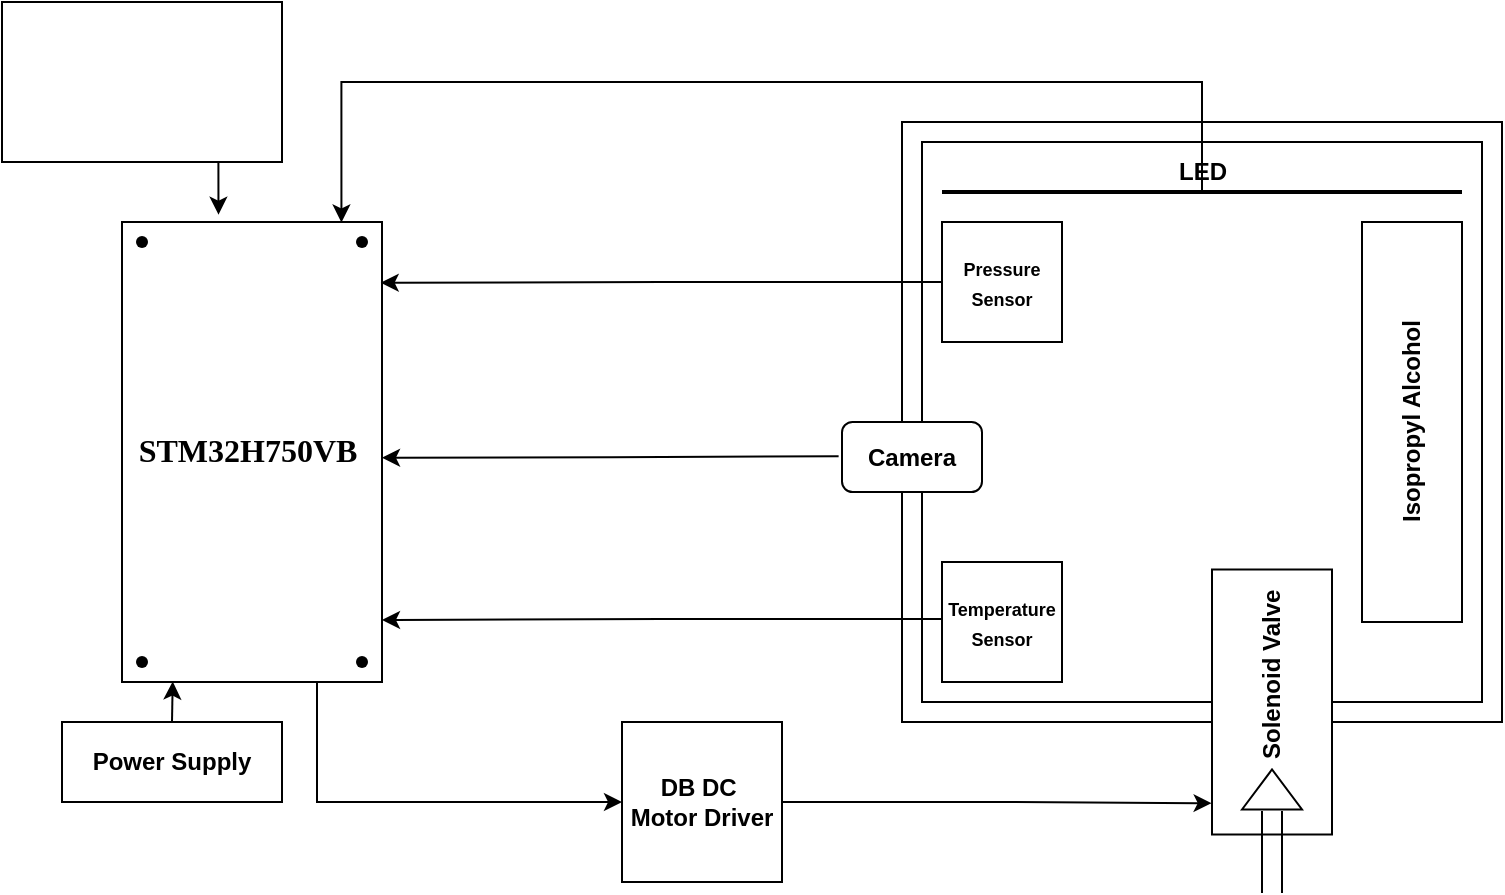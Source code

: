 <mxfile version="24.3.1" type="github">
  <diagram name="Page-1" id="IClFZ-mQC-XqtTfSZbQw">
    <mxGraphModel dx="358" dy="172" grid="1" gridSize="10" guides="1" tooltips="1" connect="1" arrows="1" fold="1" page="1" pageScale="1" pageWidth="827" pageHeight="1169" math="0" shadow="0">
      <root>
        <mxCell id="0" />
        <mxCell id="1" parent="0" />
        <mxCell id="Lu5b3lH1lwCea083h_Vl-47" style="edgeStyle=orthogonalEdgeStyle;rounded=0;orthogonalLoop=1;jettySize=auto;html=1;exitX=0.75;exitY=1;exitDx=0;exitDy=0;entryX=0;entryY=0.5;entryDx=0;entryDy=0;" edge="1" parent="1" source="Lu5b3lH1lwCea083h_Vl-2" target="Lu5b3lH1lwCea083h_Vl-42">
          <mxGeometry relative="1" as="geometry" />
        </mxCell>
        <mxCell id="Lu5b3lH1lwCea083h_Vl-2" value="&lt;span style=&quot;font-size: 12pt; line-height: 115%; font-family: Times, serif;&quot; lang=&quot;EN&quot;&gt;&lt;b&gt;STM32H750VB&amp;nbsp;&lt;/b&gt;&lt;/span&gt;" style="rounded=0;whiteSpace=wrap;html=1;" vertex="1" parent="1">
          <mxGeometry x="90" y="150" width="130" height="230" as="geometry" />
        </mxCell>
        <mxCell id="Lu5b3lH1lwCea083h_Vl-3" value="" style="whiteSpace=wrap;html=1;aspect=fixed;" vertex="1" parent="1">
          <mxGeometry x="480" y="100" width="300" height="300" as="geometry" />
        </mxCell>
        <mxCell id="Lu5b3lH1lwCea083h_Vl-4" value="" style="whiteSpace=wrap;html=1;aspect=fixed;" vertex="1" parent="1">
          <mxGeometry x="490" y="110" width="280" height="280" as="geometry" />
        </mxCell>
        <mxCell id="Lu5b3lH1lwCea083h_Vl-16" value="&lt;b&gt;LED&lt;/b&gt;" style="text;html=1;align=center;verticalAlign=middle;resizable=0;points=[];autosize=1;strokeColor=none;fillColor=none;" vertex="1" parent="1">
          <mxGeometry x="605" y="110" width="50" height="30" as="geometry" />
        </mxCell>
        <mxCell id="Lu5b3lH1lwCea083h_Vl-18" value="&lt;b&gt;&lt;font style=&quot;font-size: 9px;&quot;&gt;Pressure Sensor&lt;/font&gt;&lt;/b&gt;" style="rounded=0;whiteSpace=wrap;html=1;" vertex="1" parent="1">
          <mxGeometry x="500" y="150" width="60" height="60" as="geometry" />
        </mxCell>
        <mxCell id="Lu5b3lH1lwCea083h_Vl-34" style="edgeStyle=orthogonalEdgeStyle;rounded=0;orthogonalLoop=1;jettySize=auto;html=1;entryX=1.003;entryY=0.876;entryDx=0;entryDy=0;entryPerimeter=0;" edge="1" parent="1">
          <mxGeometry relative="1" as="geometry">
            <mxPoint x="220.0" y="349.96" as="targetPoint" />
            <mxPoint x="499.61" y="348.48" as="sourcePoint" />
            <Array as="points">
              <mxPoint x="360" y="349" />
              <mxPoint x="220" y="349" />
            </Array>
          </mxGeometry>
        </mxCell>
        <mxCell id="Lu5b3lH1lwCea083h_Vl-19" value="&lt;b&gt;&lt;font style=&quot;font-size: 9px;&quot;&gt;Temperature Sensor&lt;/font&gt;&lt;/b&gt;" style="rounded=0;whiteSpace=wrap;html=1;" vertex="1" parent="1">
          <mxGeometry x="500" y="320" width="60" height="60" as="geometry" />
        </mxCell>
        <mxCell id="Lu5b3lH1lwCea083h_Vl-20" value="" style="rounded=0;whiteSpace=wrap;html=1;" vertex="1" parent="1">
          <mxGeometry x="710" y="150" width="50" height="200" as="geometry" />
        </mxCell>
        <mxCell id="Lu5b3lH1lwCea083h_Vl-21" value="&lt;b&gt;Isopropyl Alcohol&lt;/b&gt;" style="text;html=1;align=center;verticalAlign=middle;resizable=0;points=[];autosize=1;strokeColor=none;fillColor=none;rotation=-90;" vertex="1" parent="1">
          <mxGeometry x="675" y="235" width="120" height="30" as="geometry" />
        </mxCell>
        <mxCell id="Lu5b3lH1lwCea083h_Vl-23" value="" style="line;strokeWidth=2;html=1;" vertex="1" parent="1">
          <mxGeometry x="500" y="130" width="260" height="10" as="geometry" />
        </mxCell>
        <mxCell id="Lu5b3lH1lwCea083h_Vl-25" value="&lt;b&gt;&amp;nbsp; &amp;nbsp; &amp;nbsp; &amp;nbsp; Solenoid Valve&lt;/b&gt;" style="html=1;whiteSpace=wrap;container=1;recursiveResize=0;collapsible=0;rotation=-90;" vertex="1" parent="1">
          <mxGeometry x="598.75" y="360" width="132.5" height="60" as="geometry" />
        </mxCell>
        <mxCell id="Lu5b3lH1lwCea083h_Vl-26" value="" style="triangle;html=1;whiteSpace=wrap;rotation=-90;" vertex="1" parent="Lu5b3lH1lwCea083h_Vl-25">
          <mxGeometry x="56.25" y="58.75" width="20" height="30" as="geometry" />
        </mxCell>
        <mxCell id="Lu5b3lH1lwCea083h_Vl-32" value="&lt;b&gt;Camera&lt;/b&gt;" style="rounded=1;whiteSpace=wrap;html=1;" vertex="1" parent="1">
          <mxGeometry x="450" y="250" width="70" height="35" as="geometry" />
        </mxCell>
        <mxCell id="Lu5b3lH1lwCea083h_Vl-27" value="" style="shape=partialRectangle;whiteSpace=wrap;html=1;left=0;right=0;fillColor=none;rotation=-90;" vertex="1" parent="1">
          <mxGeometry x="645" y="460" width="40" height="10" as="geometry" />
        </mxCell>
        <mxCell id="Lu5b3lH1lwCea083h_Vl-36" style="edgeStyle=orthogonalEdgeStyle;rounded=0;orthogonalLoop=1;jettySize=auto;html=1;entryX=0.995;entryY=0.132;entryDx=0;entryDy=0;entryPerimeter=0;" edge="1" parent="1" source="Lu5b3lH1lwCea083h_Vl-18" target="Lu5b3lH1lwCea083h_Vl-2">
          <mxGeometry relative="1" as="geometry" />
        </mxCell>
        <mxCell id="Lu5b3lH1lwCea083h_Vl-37" style="edgeStyle=orthogonalEdgeStyle;rounded=0;orthogonalLoop=1;jettySize=auto;html=1;entryX=1.013;entryY=0.514;entryDx=0;entryDy=0;entryPerimeter=0;" edge="1" parent="1">
          <mxGeometry relative="1" as="geometry">
            <mxPoint x="448.31" y="267.14" as="sourcePoint" />
            <mxPoint x="220.0" y="267.86" as="targetPoint" />
          </mxGeometry>
        </mxCell>
        <mxCell id="Lu5b3lH1lwCea083h_Vl-38" style="edgeStyle=orthogonalEdgeStyle;rounded=0;orthogonalLoop=1;jettySize=auto;html=1;entryX=0.844;entryY=0.001;entryDx=0;entryDy=0;entryPerimeter=0;exitX=0.5;exitY=0.409;exitDx=0;exitDy=0;exitPerimeter=0;" edge="1" parent="1" source="Lu5b3lH1lwCea083h_Vl-23" target="Lu5b3lH1lwCea083h_Vl-2">
          <mxGeometry relative="1" as="geometry">
            <mxPoint x="630" y="130" as="sourcePoint" />
            <Array as="points">
              <mxPoint x="630" y="80" />
              <mxPoint x="200" y="80" />
            </Array>
          </mxGeometry>
        </mxCell>
        <mxCell id="Lu5b3lH1lwCea083h_Vl-40" value="&lt;b&gt;Power Supply&lt;/b&gt;" style="rounded=0;whiteSpace=wrap;html=1;" vertex="1" parent="1">
          <mxGeometry x="60" y="400" width="110" height="40" as="geometry" />
        </mxCell>
        <mxCell id="Lu5b3lH1lwCea083h_Vl-42" value="&lt;b&gt;DB DC&amp;nbsp;&lt;/b&gt;&lt;div&gt;&lt;b&gt;Motor Driver&lt;/b&gt;&lt;/div&gt;" style="whiteSpace=wrap;html=1;aspect=fixed;" vertex="1" parent="1">
          <mxGeometry x="340" y="400" width="80" height="80" as="geometry" />
        </mxCell>
        <mxCell id="Lu5b3lH1lwCea083h_Vl-46" style="edgeStyle=orthogonalEdgeStyle;rounded=0;orthogonalLoop=1;jettySize=auto;html=1;exitX=0.5;exitY=0;exitDx=0;exitDy=0;entryX=0.195;entryY=0.999;entryDx=0;entryDy=0;entryPerimeter=0;" edge="1" parent="1" source="Lu5b3lH1lwCea083h_Vl-40" target="Lu5b3lH1lwCea083h_Vl-2">
          <mxGeometry relative="1" as="geometry" />
        </mxCell>
        <mxCell id="Lu5b3lH1lwCea083h_Vl-51" style="edgeStyle=orthogonalEdgeStyle;rounded=0;orthogonalLoop=1;jettySize=auto;html=1;exitX=1;exitY=0.5;exitDx=0;exitDy=0;entryX=0.118;entryY=-0.003;entryDx=0;entryDy=0;entryPerimeter=0;" edge="1" parent="1" source="Lu5b3lH1lwCea083h_Vl-42" target="Lu5b3lH1lwCea083h_Vl-25">
          <mxGeometry relative="1" as="geometry" />
        </mxCell>
        <mxCell id="Lu5b3lH1lwCea083h_Vl-52" value="" style="shape=waypoint;sketch=0;fillStyle=solid;size=6;pointerEvents=1;points=[];fillColor=none;resizable=0;rotatable=0;perimeter=centerPerimeter;snapToPoint=1;" vertex="1" parent="1">
          <mxGeometry x="90" y="150" width="20" height="20" as="geometry" />
        </mxCell>
        <mxCell id="Lu5b3lH1lwCea083h_Vl-53" value="" style="shape=waypoint;sketch=0;fillStyle=solid;size=6;pointerEvents=1;points=[];fillColor=none;resizable=0;rotatable=0;perimeter=centerPerimeter;snapToPoint=1;" vertex="1" parent="1">
          <mxGeometry x="200" y="360" width="20" height="20" as="geometry" />
        </mxCell>
        <mxCell id="Lu5b3lH1lwCea083h_Vl-54" value="" style="shape=waypoint;sketch=0;fillStyle=solid;size=6;pointerEvents=1;points=[];fillColor=none;resizable=0;rotatable=0;perimeter=centerPerimeter;snapToPoint=1;" vertex="1" parent="1">
          <mxGeometry x="90" y="360" width="20" height="20" as="geometry" />
        </mxCell>
        <mxCell id="Lu5b3lH1lwCea083h_Vl-55" value="" style="shape=waypoint;sketch=0;fillStyle=solid;size=6;pointerEvents=1;points=[];fillColor=none;resizable=0;rotatable=0;perimeter=centerPerimeter;snapToPoint=1;" vertex="1" parent="1">
          <mxGeometry x="200" y="150" width="20" height="20" as="geometry" />
        </mxCell>
        <mxCell id="Lu5b3lH1lwCea083h_Vl-57" value="" style="rounded=0;whiteSpace=wrap;html=1;" vertex="1" parent="1">
          <mxGeometry x="30" y="40" width="140" height="80" as="geometry" />
        </mxCell>
        <mxCell id="Lu5b3lH1lwCea083h_Vl-58" style="edgeStyle=orthogonalEdgeStyle;rounded=0;orthogonalLoop=1;jettySize=auto;html=1;exitX=0.75;exitY=1;exitDx=0;exitDy=0;entryX=0.371;entryY=-0.016;entryDx=0;entryDy=0;entryPerimeter=0;" edge="1" parent="1" source="Lu5b3lH1lwCea083h_Vl-57" target="Lu5b3lH1lwCea083h_Vl-2">
          <mxGeometry relative="1" as="geometry">
            <mxPoint x="138" y="140" as="targetPoint" />
          </mxGeometry>
        </mxCell>
      </root>
    </mxGraphModel>
  </diagram>
</mxfile>
